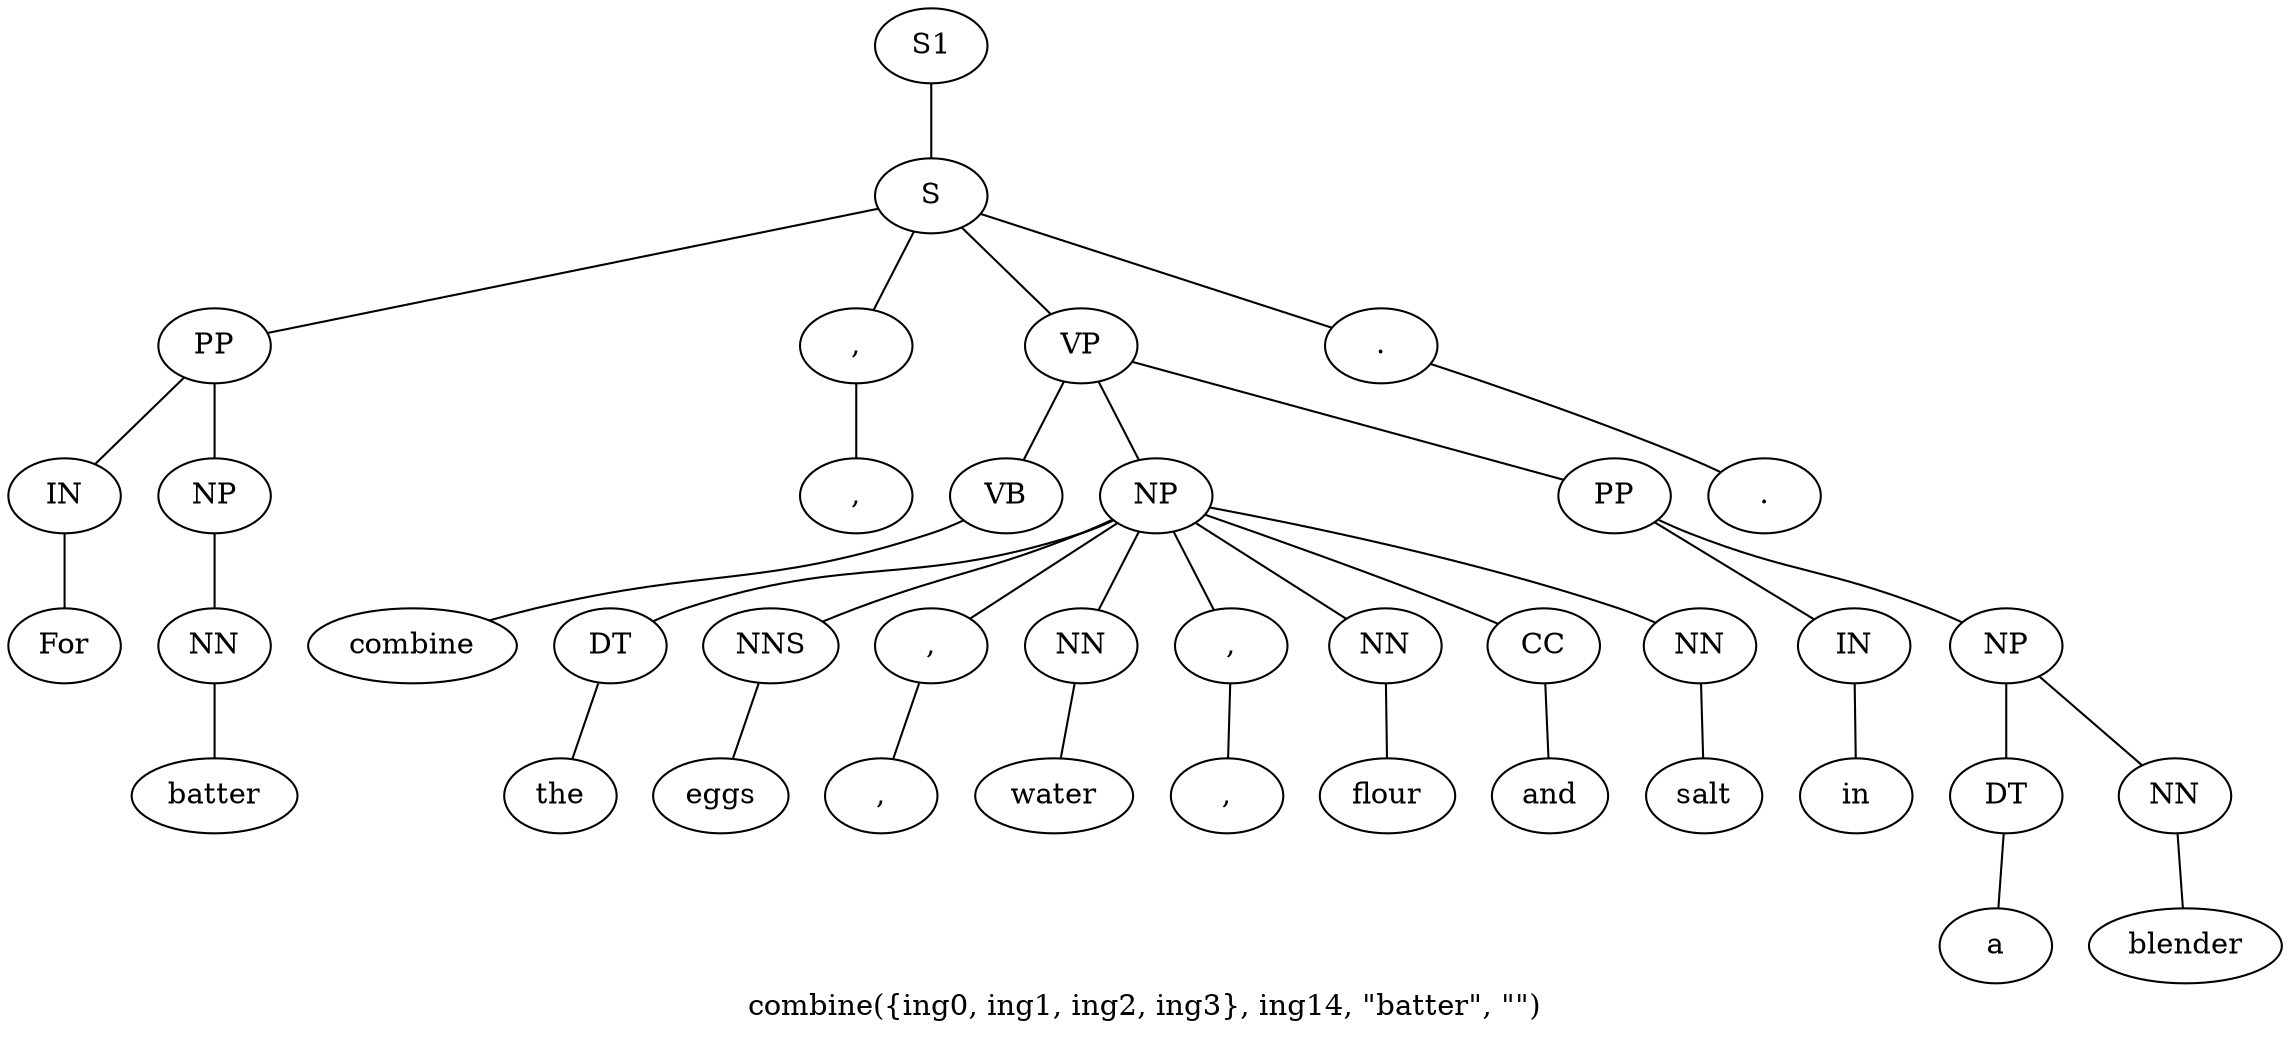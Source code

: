 graph SyntaxGraph {
	label = "combine({ing0, ing1, ing2, ing3}, ing14, \"batter\", \"\")";
	Node0 [label="S1"];
	Node1 [label="S"];
	Node2 [label="PP"];
	Node3 [label="IN"];
	Node4 [label="For"];
	Node5 [label="NP"];
	Node6 [label="NN"];
	Node7 [label="batter"];
	Node8 [label=","];
	Node9 [label=","];
	Node10 [label="VP"];
	Node11 [label="VB"];
	Node12 [label="combine"];
	Node13 [label="NP"];
	Node14 [label="DT"];
	Node15 [label="the"];
	Node16 [label="NNS"];
	Node17 [label="eggs"];
	Node18 [label=","];
	Node19 [label=","];
	Node20 [label="NN"];
	Node21 [label="water"];
	Node22 [label=","];
	Node23 [label=","];
	Node24 [label="NN"];
	Node25 [label="flour"];
	Node26 [label="CC"];
	Node27 [label="and"];
	Node28 [label="NN"];
	Node29 [label="salt"];
	Node30 [label="PP"];
	Node31 [label="IN"];
	Node32 [label="in"];
	Node33 [label="NP"];
	Node34 [label="DT"];
	Node35 [label="a"];
	Node36 [label="NN"];
	Node37 [label="blender"];
	Node38 [label="."];
	Node39 [label="."];

	Node0 -- Node1;
	Node1 -- Node2;
	Node1 -- Node8;
	Node1 -- Node10;
	Node1 -- Node38;
	Node2 -- Node3;
	Node2 -- Node5;
	Node3 -- Node4;
	Node5 -- Node6;
	Node6 -- Node7;
	Node8 -- Node9;
	Node10 -- Node11;
	Node10 -- Node13;
	Node10 -- Node30;
	Node11 -- Node12;
	Node13 -- Node14;
	Node13 -- Node16;
	Node13 -- Node18;
	Node13 -- Node20;
	Node13 -- Node22;
	Node13 -- Node24;
	Node13 -- Node26;
	Node13 -- Node28;
	Node14 -- Node15;
	Node16 -- Node17;
	Node18 -- Node19;
	Node20 -- Node21;
	Node22 -- Node23;
	Node24 -- Node25;
	Node26 -- Node27;
	Node28 -- Node29;
	Node30 -- Node31;
	Node30 -- Node33;
	Node31 -- Node32;
	Node33 -- Node34;
	Node33 -- Node36;
	Node34 -- Node35;
	Node36 -- Node37;
	Node38 -- Node39;
}